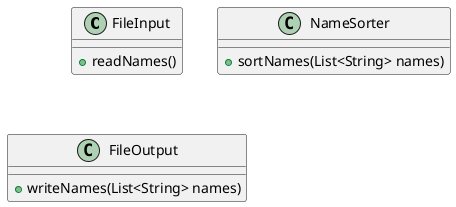 @startuml

class FileInput {
  +readNames()
}

class NameSorter {
  +sortNames(List<String> names)
}

class FileOutput {
  +writeNames(List<String> names)
}


@enduml